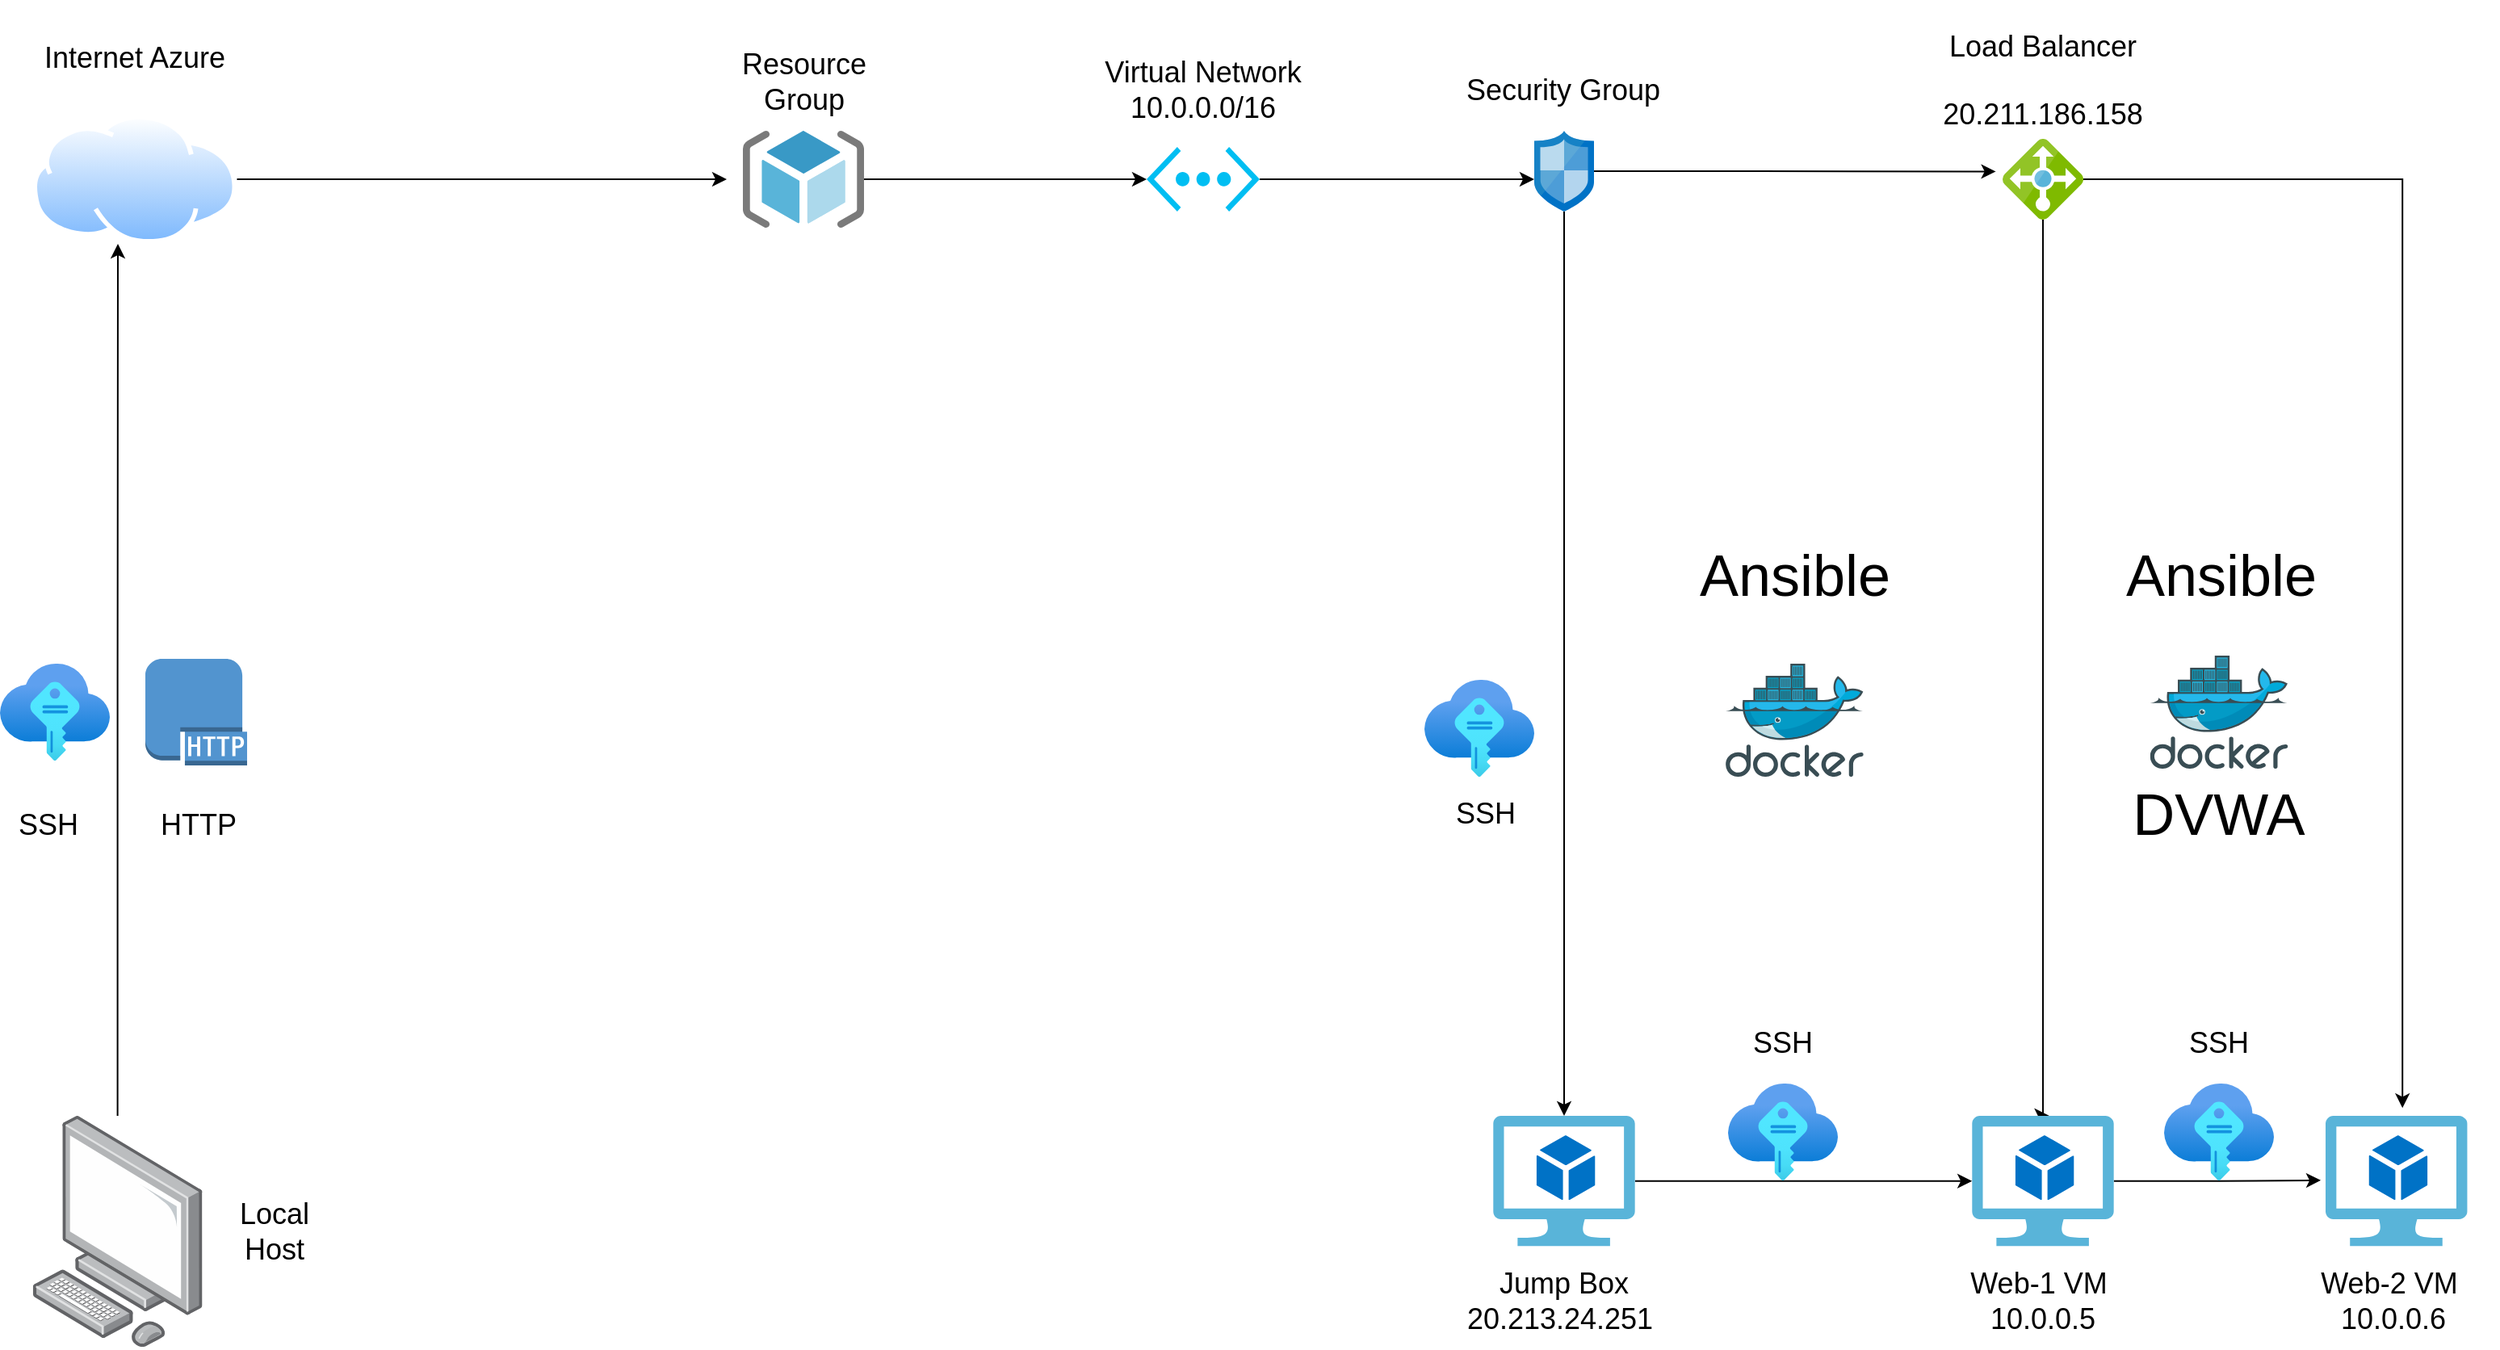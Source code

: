 <mxfile version="17.2.4" type="device"><diagram id="WIy2yKLjfJM1glS-haKM" name="Page-1"><mxGraphModel dx="1673" dy="896" grid="1" gridSize="10" guides="1" tooltips="1" connect="1" arrows="1" fold="1" page="1" pageScale="1" pageWidth="1700" pageHeight="1100" math="0" shadow="0"><root><mxCell id="0"/><mxCell id="1" parent="0"/><mxCell id="O-84KdrnZR_s5zrabs7a-8" style="edgeStyle=orthogonalEdgeStyle;rounded=0;orthogonalLoop=1;jettySize=auto;html=1;entryX=0;entryY=0.5;entryDx=0;entryDy=0;entryPerimeter=0;" edge="1" parent="1" source="O-84KdrnZR_s5zrabs7a-1" target="O-84KdrnZR_s5zrabs7a-4"><mxGeometry relative="1" as="geometry"/></mxCell><mxCell id="O-84KdrnZR_s5zrabs7a-1" value="" style="sketch=0;aspect=fixed;html=1;points=[];align=center;image;fontSize=12;image=img/lib/mscae/ResourceGroup.svg;" vertex="1" parent="1"><mxGeometry x="530" y="120" width="75" height="60" as="geometry"/></mxCell><mxCell id="O-84KdrnZR_s5zrabs7a-6" style="edgeStyle=orthogonalEdgeStyle;rounded=0;orthogonalLoop=1;jettySize=auto;html=1;" edge="1" parent="1" source="O-84KdrnZR_s5zrabs7a-2"><mxGeometry relative="1" as="geometry"><mxPoint x="143" y="190" as="targetPoint"/></mxGeometry></mxCell><mxCell id="O-84KdrnZR_s5zrabs7a-2" value="" style="points=[];aspect=fixed;html=1;align=center;shadow=0;dashed=0;image;image=img/lib/allied_telesis/computer_and_terminals/Personal_Computer.svg;" vertex="1" parent="1"><mxGeometry x="90" y="730" width="105.6" height="143.12" as="geometry"/></mxCell><mxCell id="O-84KdrnZR_s5zrabs7a-7" style="edgeStyle=orthogonalEdgeStyle;rounded=0;orthogonalLoop=1;jettySize=auto;html=1;" edge="1" parent="1" source="O-84KdrnZR_s5zrabs7a-3"><mxGeometry relative="1" as="geometry"><mxPoint x="520" y="150.005" as="targetPoint"/></mxGeometry></mxCell><mxCell id="O-84KdrnZR_s5zrabs7a-3" value="" style="aspect=fixed;perimeter=ellipsePerimeter;html=1;align=center;shadow=0;dashed=0;spacingTop=3;image;image=img/lib/active_directory/internet_cloud.svg;" vertex="1" parent="1"><mxGeometry x="90" y="110.08" width="126.75" height="79.85" as="geometry"/></mxCell><mxCell id="O-84KdrnZR_s5zrabs7a-9" style="edgeStyle=orthogonalEdgeStyle;rounded=0;orthogonalLoop=1;jettySize=auto;html=1;entryX=0;entryY=0.6;entryDx=0;entryDy=0;entryPerimeter=0;" edge="1" parent="1" source="O-84KdrnZR_s5zrabs7a-4" target="O-84KdrnZR_s5zrabs7a-5"><mxGeometry relative="1" as="geometry"/></mxCell><mxCell id="O-84KdrnZR_s5zrabs7a-4" value="" style="verticalLabelPosition=bottom;html=1;verticalAlign=top;align=center;strokeColor=none;fillColor=#00BEF2;shape=mxgraph.azure.virtual_network;pointerEvents=1;" vertex="1" parent="1"><mxGeometry x="780" y="130" width="70" height="40" as="geometry"/></mxCell><mxCell id="O-84KdrnZR_s5zrabs7a-11" style="edgeStyle=orthogonalEdgeStyle;rounded=0;orthogonalLoop=1;jettySize=auto;html=1;entryX=-0.084;entryY=0.404;entryDx=0;entryDy=0;entryPerimeter=0;" edge="1" parent="1" source="O-84KdrnZR_s5zrabs7a-5" target="O-84KdrnZR_s5zrabs7a-10"><mxGeometry relative="1" as="geometry"><Array as="points"><mxPoint x="1160" y="145"/><mxPoint x="1160" y="145"/></Array></mxGeometry></mxCell><mxCell id="O-84KdrnZR_s5zrabs7a-19" style="edgeStyle=orthogonalEdgeStyle;rounded=0;orthogonalLoop=1;jettySize=auto;html=1;" edge="1" parent="1" source="O-84KdrnZR_s5zrabs7a-5" target="O-84KdrnZR_s5zrabs7a-17"><mxGeometry relative="1" as="geometry"/></mxCell><mxCell id="O-84KdrnZR_s5zrabs7a-5" value="" style="sketch=0;aspect=fixed;html=1;points=[];align=center;image;fontSize=12;image=img/lib/mscae/Network_Security_Groups_Classic.svg;" vertex="1" parent="1"><mxGeometry x="1020" y="120" width="37" height="50" as="geometry"/></mxCell><mxCell id="O-84KdrnZR_s5zrabs7a-30" style="edgeStyle=orthogonalEdgeStyle;rounded=0;orthogonalLoop=1;jettySize=auto;html=1;fontSize=36;entryX=0.543;entryY=-0.001;entryDx=0;entryDy=0;entryPerimeter=0;" edge="1" parent="1" source="O-84KdrnZR_s5zrabs7a-10" target="O-84KdrnZR_s5zrabs7a-13"><mxGeometry relative="1" as="geometry"><mxPoint x="1335.0" y="260" as="targetPoint"/><Array as="points"><mxPoint x="1335" y="730"/></Array></mxGeometry></mxCell><mxCell id="O-84KdrnZR_s5zrabs7a-31" style="edgeStyle=orthogonalEdgeStyle;rounded=0;orthogonalLoop=1;jettySize=auto;html=1;entryX=0.542;entryY=-0.06;entryDx=0;entryDy=0;entryPerimeter=0;fontSize=36;" edge="1" parent="1" source="O-84KdrnZR_s5zrabs7a-10" target="O-84KdrnZR_s5zrabs7a-16"><mxGeometry relative="1" as="geometry"/></mxCell><mxCell id="O-84KdrnZR_s5zrabs7a-10" value="" style="sketch=0;aspect=fixed;html=1;points=[];align=center;image;fontSize=12;image=img/lib/mscae/Load_Balancer_feature.svg;" vertex="1" parent="1"><mxGeometry x="1310" y="125" width="50" height="50" as="geometry"/></mxCell><mxCell id="O-84KdrnZR_s5zrabs7a-20" style="edgeStyle=orthogonalEdgeStyle;rounded=0;orthogonalLoop=1;jettySize=auto;html=1;entryX=-0.034;entryY=0.494;entryDx=0;entryDy=0;entryPerimeter=0;" edge="1" parent="1" source="O-84KdrnZR_s5zrabs7a-13" target="O-84KdrnZR_s5zrabs7a-16"><mxGeometry relative="1" as="geometry"/></mxCell><mxCell id="O-84KdrnZR_s5zrabs7a-13" value="" style="sketch=0;aspect=fixed;html=1;points=[];align=center;image;fontSize=12;image=img/lib/mscae/Virtual_Machine_2.svg;" vertex="1" parent="1"><mxGeometry x="1291.08" y="730" width="87.83" height="80.8" as="geometry"/></mxCell><mxCell id="O-84KdrnZR_s5zrabs7a-16" value="" style="sketch=0;aspect=fixed;html=1;points=[];align=center;image;fontSize=12;image=img/lib/mscae/Virtual_Machine_2.svg;" vertex="1" parent="1"><mxGeometry x="1510" y="730" width="87.83" height="80.8" as="geometry"/></mxCell><mxCell id="O-84KdrnZR_s5zrabs7a-21" style="edgeStyle=orthogonalEdgeStyle;rounded=0;orthogonalLoop=1;jettySize=auto;html=1;" edge="1" parent="1" source="O-84KdrnZR_s5zrabs7a-17" target="O-84KdrnZR_s5zrabs7a-13"><mxGeometry relative="1" as="geometry"/></mxCell><mxCell id="O-84KdrnZR_s5zrabs7a-17" value="" style="sketch=0;aspect=fixed;html=1;points=[];align=center;image;fontSize=12;image=img/lib/mscae/Virtual_Machine_2.svg;" vertex="1" parent="1"><mxGeometry x="994.58" y="730" width="87.83" height="80.8" as="geometry"/></mxCell><mxCell id="O-84KdrnZR_s5zrabs7a-22" value="" style="aspect=fixed;html=1;points=[];align=center;image;fontSize=12;image=img/lib/azure2/other/SSH_Keys.svg;" vertex="1" parent="1"><mxGeometry x="952" y="460" width="68" height="60" as="geometry"/></mxCell><mxCell id="O-84KdrnZR_s5zrabs7a-23" value="" style="aspect=fixed;html=1;points=[];align=center;image;fontSize=12;image=img/lib/azure2/other/SSH_Keys.svg;" vertex="1" parent="1"><mxGeometry x="1140" y="710" width="68" height="60" as="geometry"/></mxCell><mxCell id="O-84KdrnZR_s5zrabs7a-24" value="" style="aspect=fixed;html=1;points=[];align=center;image;fontSize=12;image=img/lib/azure2/other/SSH_Keys.svg;" vertex="1" parent="1"><mxGeometry x="1410" y="710" width="68" height="60" as="geometry"/></mxCell><mxCell id="O-84KdrnZR_s5zrabs7a-25" value="" style="aspect=fixed;html=1;points=[];align=center;image;fontSize=12;image=img/lib/azure2/other/SSH_Keys.svg;" vertex="1" parent="1"><mxGeometry x="70" y="450" width="68" height="60" as="geometry"/></mxCell><mxCell id="O-84KdrnZR_s5zrabs7a-26" value="" style="outlineConnect=0;dashed=0;verticalLabelPosition=bottom;verticalAlign=top;align=center;html=1;shape=mxgraph.aws3.http_protocol;fillColor=#5294CF;gradientColor=none;" vertex="1" parent="1"><mxGeometry x="160" y="447" width="63" height="66" as="geometry"/></mxCell><mxCell id="O-84KdrnZR_s5zrabs7a-27" value="" style="sketch=0;aspect=fixed;html=1;points=[];align=center;image;fontSize=12;image=img/lib/mscae/Docker.svg;" vertex="1" parent="1"><mxGeometry x="1138.52" y="450" width="85.37" height="70" as="geometry"/></mxCell><mxCell id="O-84KdrnZR_s5zrabs7a-28" value="" style="sketch=0;aspect=fixed;html=1;points=[];align=center;image;fontSize=12;image=img/lib/mscae/Docker.svg;" vertex="1" parent="1"><mxGeometry x="1401.31" y="445" width="85.37" height="70" as="geometry"/></mxCell><mxCell id="O-84KdrnZR_s5zrabs7a-29" value="&lt;font style=&quot;font-size: 36px&quot;&gt;DVWA&lt;/font&gt;" style="text;html=1;strokeColor=none;fillColor=none;align=center;verticalAlign=middle;whiteSpace=wrap;rounded=0;" vertex="1" parent="1"><mxGeometry x="1389" y="510" width="110" height="65" as="geometry"/></mxCell><mxCell id="O-84KdrnZR_s5zrabs7a-32" value="&lt;p style=&quot;font-size: 18px&quot;&gt;&lt;font style=&quot;font-size: 18px&quot;&gt;Load Balancer&lt;/font&gt;&lt;/p&gt;&lt;p style=&quot;font-size: 18px&quot;&gt;&lt;font style=&quot;font-size: 18px&quot;&gt;&lt;span style=&quot;line-height: 1.4&quot;&gt;20.211.186.158&lt;/span&gt;&lt;/font&gt;&lt;/p&gt;" style="text;html=1;strokeColor=none;fillColor=none;align=center;verticalAlign=middle;whiteSpace=wrap;rounded=0;fontSize=36;" vertex="1" parent="1"><mxGeometry x="1250" y="40" width="170" height="100.08" as="geometry"/></mxCell><mxCell id="O-84KdrnZR_s5zrabs7a-33" value="SSH" style="text;html=1;strokeColor=none;fillColor=none;align=center;verticalAlign=middle;whiteSpace=wrap;rounded=0;fontSize=18;" vertex="1" parent="1"><mxGeometry x="70" y="535" width="60" height="30" as="geometry"/></mxCell><mxCell id="O-84KdrnZR_s5zrabs7a-34" value="HTTP" style="text;html=1;strokeColor=none;fillColor=none;align=center;verticalAlign=middle;whiteSpace=wrap;rounded=0;fontSize=18;" vertex="1" parent="1"><mxGeometry x="163" y="535" width="60" height="30" as="geometry"/></mxCell><mxCell id="O-84KdrnZR_s5zrabs7a-35" value="SSH" style="text;html=1;strokeColor=none;fillColor=none;align=center;verticalAlign=middle;whiteSpace=wrap;rounded=0;fontSize=18;" vertex="1" parent="1"><mxGeometry x="1144" y="670" width="60" height="30" as="geometry"/></mxCell><mxCell id="O-84KdrnZR_s5zrabs7a-36" value="SSH" style="text;html=1;strokeColor=none;fillColor=none;align=center;verticalAlign=middle;whiteSpace=wrap;rounded=0;fontSize=18;" vertex="1" parent="1"><mxGeometry x="960" y="527.5" width="60" height="30" as="geometry"/></mxCell><mxCell id="O-84KdrnZR_s5zrabs7a-37" value="SSH" style="text;html=1;strokeColor=none;fillColor=none;align=center;verticalAlign=middle;whiteSpace=wrap;rounded=0;fontSize=18;" vertex="1" parent="1"><mxGeometry x="1414" y="670" width="60" height="30" as="geometry"/></mxCell><mxCell id="O-84KdrnZR_s5zrabs7a-38" value="Resource Group" style="text;html=1;strokeColor=none;fillColor=none;align=center;verticalAlign=middle;whiteSpace=wrap;rounded=0;fontSize=18;" vertex="1" parent="1"><mxGeometry x="502.5" y="75.04" width="130" height="30" as="geometry"/></mxCell><mxCell id="O-84KdrnZR_s5zrabs7a-39" value="Virtual Network&lt;br&gt;10.0.0.0/16" style="text;html=1;strokeColor=none;fillColor=none;align=center;verticalAlign=middle;whiteSpace=wrap;rounded=0;fontSize=18;" vertex="1" parent="1"><mxGeometry x="750" y="75.04" width="130" height="40" as="geometry"/></mxCell><mxCell id="O-84KdrnZR_s5zrabs7a-40" value="Security Group" style="text;html=1;strokeColor=none;fillColor=none;align=center;verticalAlign=middle;whiteSpace=wrap;rounded=0;fontSize=18;" vertex="1" parent="1"><mxGeometry x="973.49" y="75.04" width="130" height="40" as="geometry"/></mxCell><mxCell id="O-84KdrnZR_s5zrabs7a-41" value="Local Host" style="text;html=1;strokeColor=none;fillColor=none;align=center;verticalAlign=middle;whiteSpace=wrap;rounded=0;fontSize=18;" vertex="1" parent="1"><mxGeometry x="210" y="786.56" width="60" height="30" as="geometry"/></mxCell><mxCell id="O-84KdrnZR_s5zrabs7a-42" value="Internet Azure" style="text;html=1;strokeColor=none;fillColor=none;align=center;verticalAlign=middle;whiteSpace=wrap;rounded=0;fontSize=18;" vertex="1" parent="1"><mxGeometry x="90" y="60" width="127.2" height="30" as="geometry"/></mxCell><mxCell id="O-84KdrnZR_s5zrabs7a-43" value="Jump Box 20.213.24.251&amp;nbsp;" style="text;html=1;strokeColor=none;fillColor=none;align=center;verticalAlign=middle;whiteSpace=wrap;rounded=0;fontSize=18;" vertex="1" parent="1"><mxGeometry x="960.79" y="830" width="155.42" height="30" as="geometry"/></mxCell><mxCell id="O-84KdrnZR_s5zrabs7a-44" value="Web-1 VM&amp;nbsp;&lt;br&gt;&lt;div&gt;10.0.0.5&lt;/div&gt;" style="text;html=1;strokeColor=none;fillColor=none;align=center;verticalAlign=middle;whiteSpace=wrap;rounded=0;fontSize=18;" vertex="1" parent="1"><mxGeometry x="1270" y="830" width="130" height="30" as="geometry"/></mxCell><mxCell id="O-84KdrnZR_s5zrabs7a-45" value="Web-2 VM&amp;nbsp;&lt;br&gt;&lt;div&gt;10.0.0.6&lt;/div&gt;" style="text;html=1;strokeColor=none;fillColor=none;align=center;verticalAlign=middle;whiteSpace=wrap;rounded=0;fontSize=18;" vertex="1" parent="1"><mxGeometry x="1486.68" y="830" width="130" height="30" as="geometry"/></mxCell><mxCell id="O-84KdrnZR_s5zrabs7a-46" value="&lt;font style=&quot;font-size: 36px&quot;&gt;Ansible&lt;/font&gt;" style="text;html=1;align=center;verticalAlign=middle;resizable=0;points=[];autosize=1;strokeColor=none;fillColor=none;fontSize=18;" vertex="1" parent="1"><mxGeometry x="1380" y="380" width="130" height="30" as="geometry"/></mxCell><mxCell id="O-84KdrnZR_s5zrabs7a-48" value="&lt;font style=&quot;font-size: 36px&quot;&gt;Ansible&lt;/font&gt;" style="text;html=1;align=center;verticalAlign=middle;resizable=0;points=[];autosize=1;strokeColor=none;fillColor=none;fontSize=18;" vertex="1" parent="1"><mxGeometry x="1116.21" y="380" width="130" height="30" as="geometry"/></mxCell></root></mxGraphModel></diagram></mxfile>